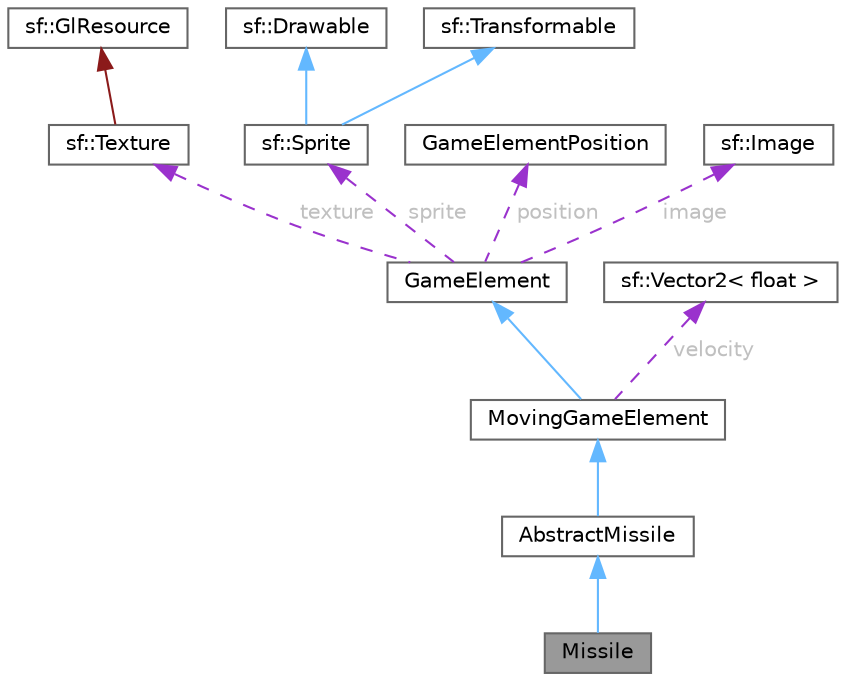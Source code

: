 digraph "Missile"
{
 // LATEX_PDF_SIZE
  bgcolor="transparent";
  edge [fontname=Helvetica,fontsize=10,labelfontname=Helvetica,labelfontsize=10];
  node [fontname=Helvetica,fontsize=10,shape=box,height=0.2,width=0.4];
  Node1 [id="Node000001",label="Missile",height=0.2,width=0.4,color="gray40", fillcolor="grey60", style="filled", fontcolor="black",tooltip="Represents a missile in the game."];
  Node2 -> Node1 [id="edge1_Node000001_Node000002",dir="back",color="steelblue1",style="solid",tooltip=" "];
  Node2 [id="Node000002",label="AbstractMissile",height=0.2,width=0.4,color="gray40", fillcolor="white", style="filled",URL="$class_abstract_missile.html",tooltip="Abstract base class for all missile types in the game."];
  Node3 -> Node2 [id="edge2_Node000002_Node000003",dir="back",color="steelblue1",style="solid",tooltip=" "];
  Node3 [id="Node000003",label="MovingGameElement",height=0.2,width=0.4,color="gray40", fillcolor="white", style="filled",URL="$class_moving_game_element.html",tooltip="Derived class for moving game elements."];
  Node4 -> Node3 [id="edge3_Node000003_Node000004",dir="back",color="steelblue1",style="solid",tooltip=" "];
  Node4 [id="Node000004",label="GameElement",height=0.2,width=0.4,color="gray40", fillcolor="white", style="filled",URL="$class_game_element.html",tooltip="Base class for all game elements."];
  Node5 -> Node4 [id="edge4_Node000004_Node000005",dir="back",color="darkorchid3",style="dashed",tooltip=" ",label=" texture",fontcolor="grey" ];
  Node5 [id="Node000005",label="sf::Texture",height=0.2,width=0.4,color="gray40", fillcolor="white", style="filled",URL="$classsf_1_1_texture.html",tooltip="Image living on the graphics card that can be used for drawing."];
  Node6 -> Node5 [id="edge5_Node000005_Node000006",dir="back",color="firebrick4",style="solid",tooltip=" "];
  Node6 [id="Node000006",label="sf::GlResource",height=0.2,width=0.4,color="gray40", fillcolor="white", style="filled",URL="$classsf_1_1_gl_resource.html",tooltip="Base class for classes that require an OpenGL context."];
  Node7 -> Node4 [id="edge6_Node000004_Node000007",dir="back",color="darkorchid3",style="dashed",tooltip=" ",label=" sprite",fontcolor="grey" ];
  Node7 [id="Node000007",label="sf::Sprite",height=0.2,width=0.4,color="gray40", fillcolor="white", style="filled",URL="$classsf_1_1_sprite.html",tooltip="Drawable representation of a texture, with its own transformations, color, etc."];
  Node8 -> Node7 [id="edge7_Node000007_Node000008",dir="back",color="steelblue1",style="solid",tooltip=" "];
  Node8 [id="Node000008",label="sf::Drawable",height=0.2,width=0.4,color="gray40", fillcolor="white", style="filled",URL="$classsf_1_1_drawable.html",tooltip="Abstract base class for objects that can be drawn to a render target."];
  Node9 -> Node7 [id="edge8_Node000007_Node000009",dir="back",color="steelblue1",style="solid",tooltip=" "];
  Node9 [id="Node000009",label="sf::Transformable",height=0.2,width=0.4,color="gray40", fillcolor="white", style="filled",URL="$classsf_1_1_transformable.html",tooltip="Decomposed transform defined by a position, a rotation and a scale."];
  Node10 -> Node4 [id="edge9_Node000004_Node000010",dir="back",color="darkorchid3",style="dashed",tooltip=" ",label=" position",fontcolor="grey" ];
  Node10 [id="Node000010",label="GameElementPosition",height=0.2,width=0.4,color="gray40", fillcolor="white", style="filled",URL="$class_game_element_position.html",tooltip="Represents the position of a game element."];
  Node11 -> Node4 [id="edge10_Node000004_Node000011",dir="back",color="darkorchid3",style="dashed",tooltip=" ",label=" image",fontcolor="grey" ];
  Node11 [id="Node000011",label="sf::Image",height=0.2,width=0.4,color="gray40", fillcolor="white", style="filled",URL="$classsf_1_1_image.html",tooltip="Class for loading, manipulating and saving images."];
  Node12 -> Node3 [id="edge11_Node000003_Node000012",dir="back",color="darkorchid3",style="dashed",tooltip=" ",label=" velocity",fontcolor="grey" ];
  Node12 [id="Node000012",label="sf::Vector2\< float \>",height=0.2,width=0.4,color="gray40", fillcolor="white", style="filled",URL="$classsf_1_1_vector2.html",tooltip=" "];
}
